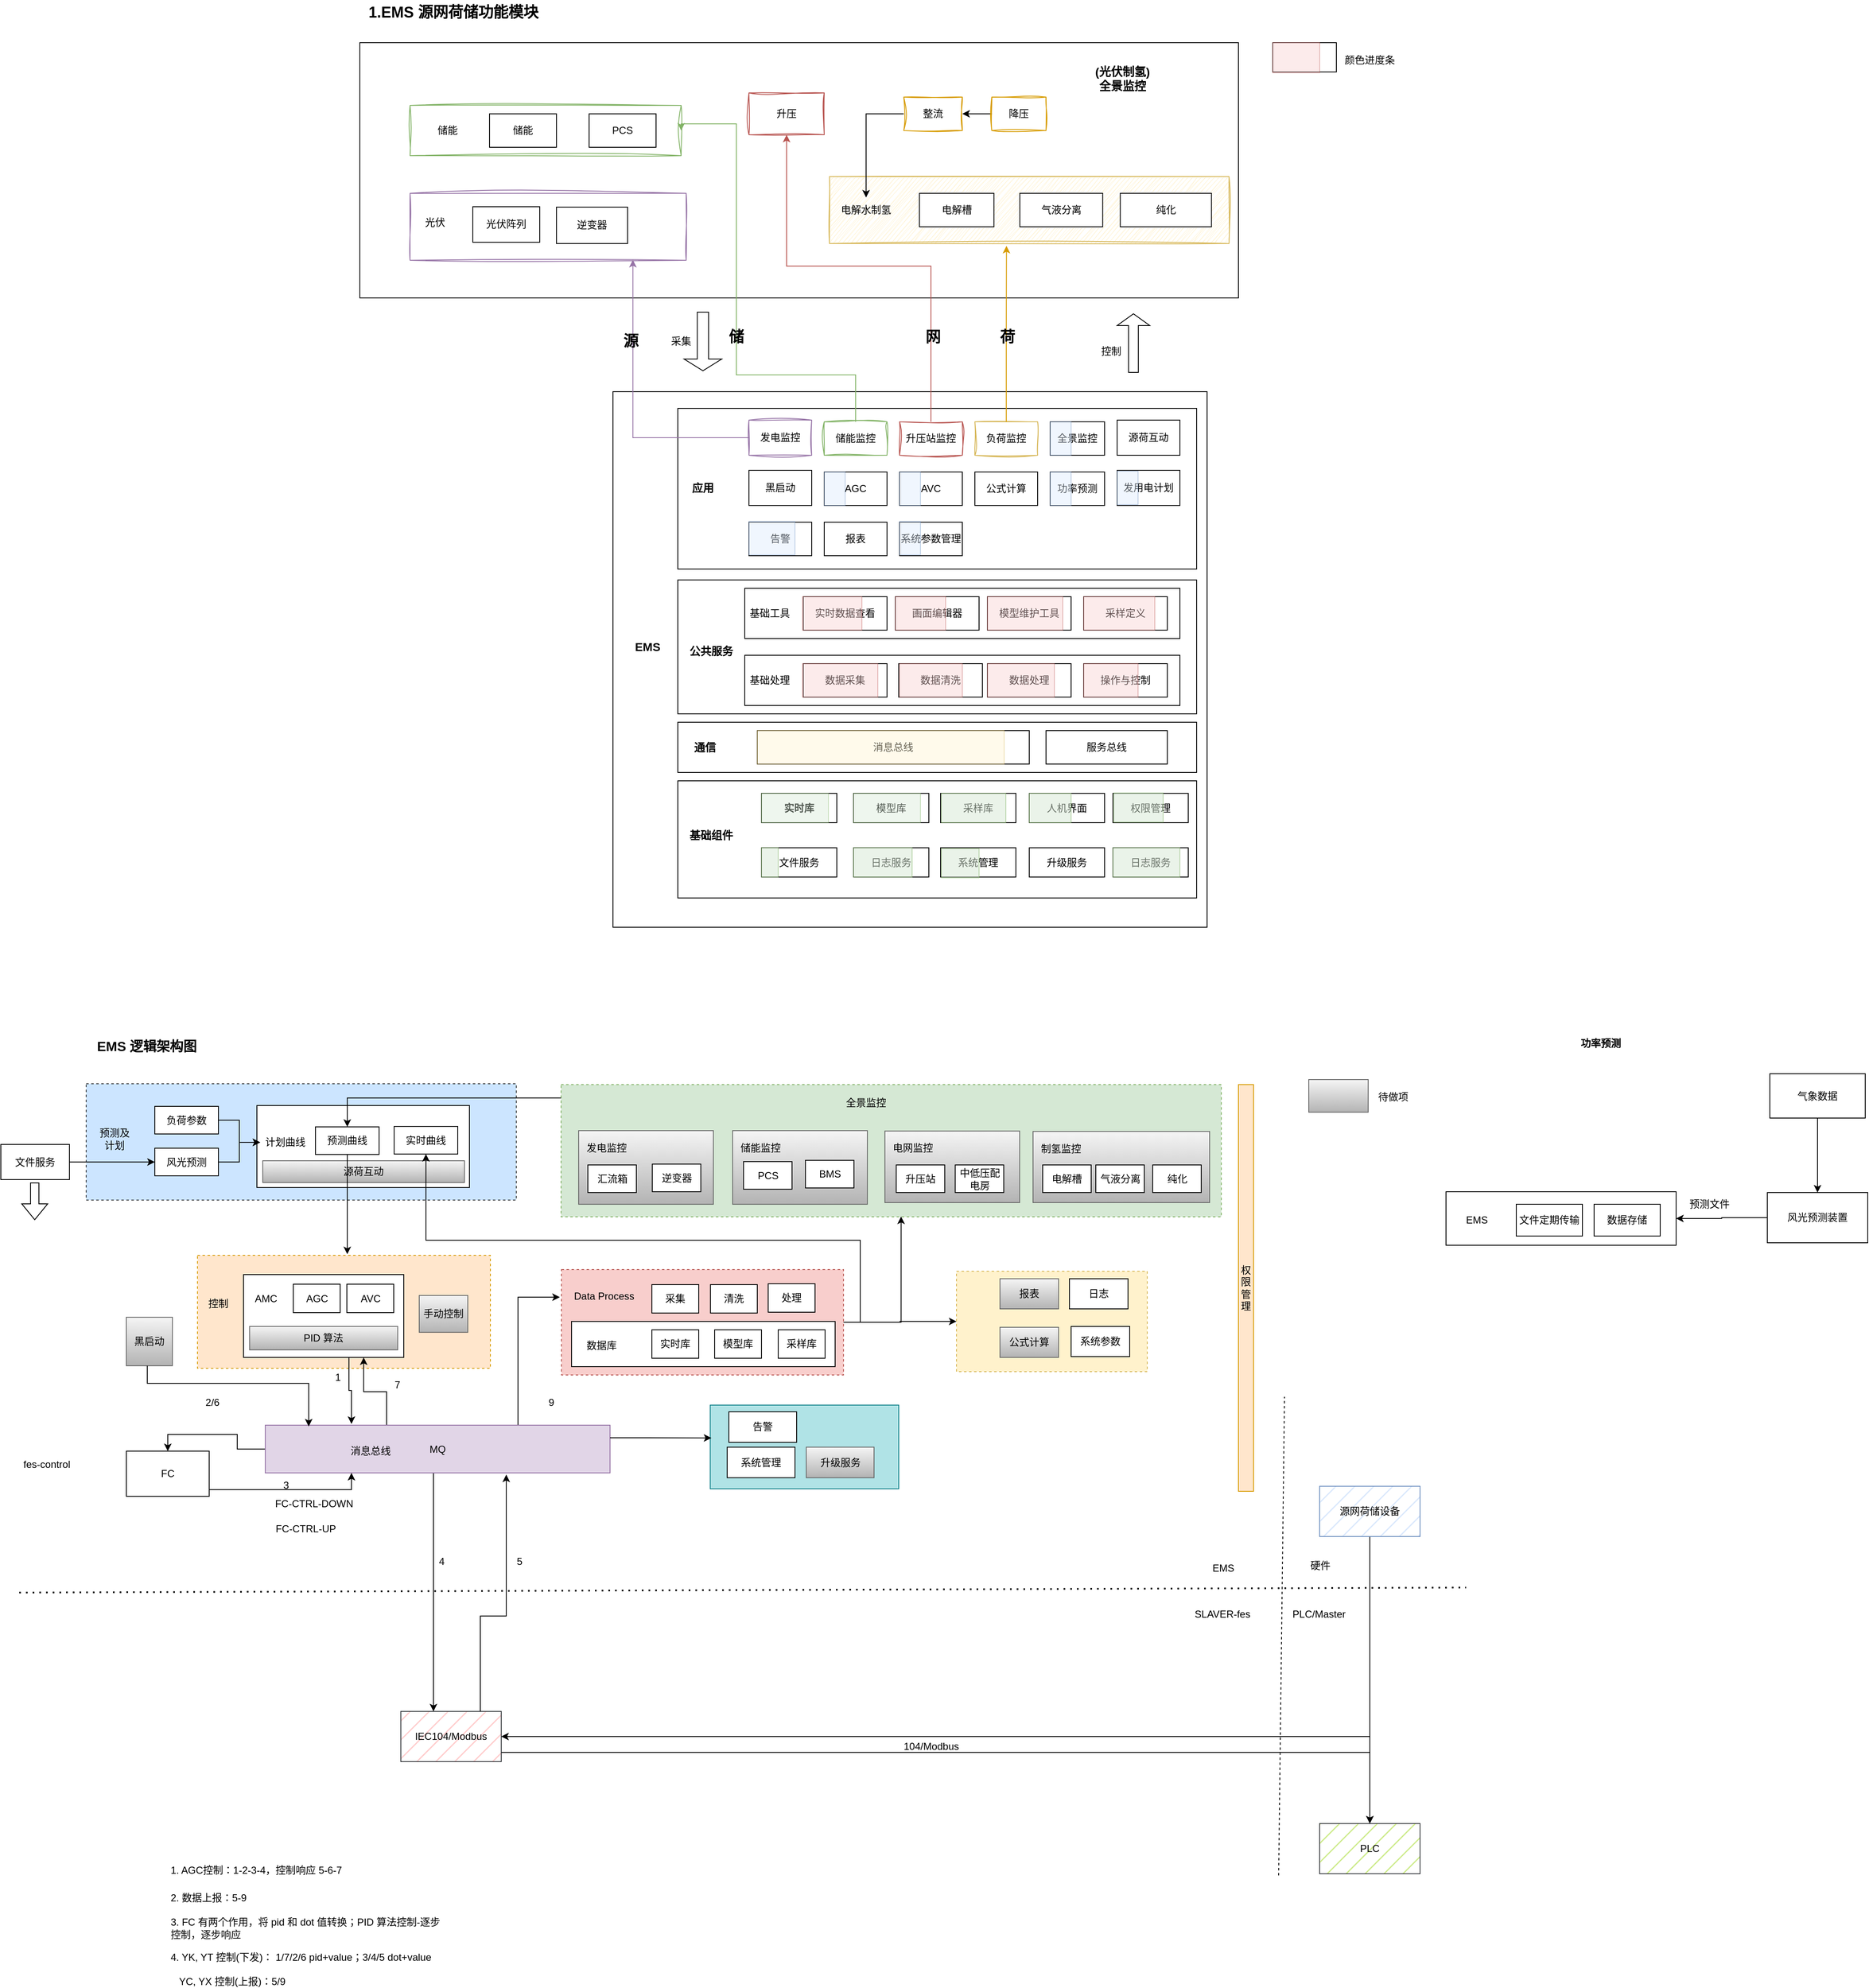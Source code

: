 <mxfile version="24.5.5" type="github">
  <diagram name="第 1 页" id="smMwHirfsZ6QMiGASpG9">
    <mxGraphModel dx="2831" dy="1716" grid="0" gridSize="10" guides="1" tooltips="1" connect="1" arrows="1" fold="1" page="0" pageScale="1" pageWidth="827" pageHeight="1169" math="0" shadow="0">
      <root>
        <mxCell id="0" />
        <mxCell id="1" parent="0" />
        <mxCell id="14JraEPWUSEua7F9-H_o-66" value="" style="rounded=0;whiteSpace=wrap;html=1;dashed=1;fillColor=#d5e8d4;strokeColor=#82b366;" vertex="1" parent="1">
          <mxGeometry x="340.5" y="1268" width="789" height="158" as="geometry" />
        </mxCell>
        <mxCell id="14JraEPWUSEua7F9-H_o-28" value="" style="rounded=0;whiteSpace=wrap;html=1;dashed=1;fillColor=#ffe6cc;strokeColor=#d79b00;" vertex="1" parent="1">
          <mxGeometry x="-94" y="1472" width="350" height="135" as="geometry" />
        </mxCell>
        <mxCell id="14JraEPWUSEua7F9-H_o-19" value="" style="rounded=0;whiteSpace=wrap;html=1;dashed=1;fillColor=#cce5ff;strokeColor=#36393d;fillStyle=solid;" vertex="1" parent="1">
          <mxGeometry x="-227" y="1267" width="514" height="139" as="geometry" />
        </mxCell>
        <mxCell id="14JraEPWUSEua7F9-H_o-15" value="" style="rounded=0;whiteSpace=wrap;html=1;" vertex="1" parent="1">
          <mxGeometry x="-23" y="1293" width="254" height="98" as="geometry" />
        </mxCell>
        <mxCell id="XLei9tXY5pJdT6jj4i4X-126" value="" style="rounded=0;whiteSpace=wrap;html=1;" parent="1" vertex="1">
          <mxGeometry x="100" y="23" width="1050" height="305" as="geometry" />
        </mxCell>
        <mxCell id="XLei9tXY5pJdT6jj4i4X-117" value="" style="rounded=0;whiteSpace=wrap;html=1;" parent="1" vertex="1">
          <mxGeometry x="402.5" y="440" width="710" height="640" as="geometry" />
        </mxCell>
        <mxCell id="XLei9tXY5pJdT6jj4i4X-113" value="" style="rounded=0;whiteSpace=wrap;html=1;fillColor=none;strokeColor=#9673a6;sketch=1;curveFitting=1;jiggle=2;" parent="1" vertex="1">
          <mxGeometry x="160" y="203" width="330" height="80" as="geometry" />
        </mxCell>
        <mxCell id="XLei9tXY5pJdT6jj4i4X-2" value="" style="rounded=0;whiteSpace=wrap;html=1;" parent="1" vertex="1">
          <mxGeometry x="480" y="905" width="620" height="140" as="geometry" />
        </mxCell>
        <mxCell id="XLei9tXY5pJdT6jj4i4X-3" value="文件服务" style="rounded=0;whiteSpace=wrap;html=1;" parent="1" vertex="1">
          <mxGeometry x="580" y="985" width="90" height="35" as="geometry" />
        </mxCell>
        <mxCell id="XLei9tXY5pJdT6jj4i4X-4" value="&lt;b&gt;实时库&lt;/b&gt;" style="rounded=0;whiteSpace=wrap;html=1;" parent="1" vertex="1">
          <mxGeometry x="580" y="920" width="90" height="35" as="geometry" />
        </mxCell>
        <mxCell id="XLei9tXY5pJdT6jj4i4X-5" value="日志服务" style="rounded=0;whiteSpace=wrap;html=1;" parent="1" vertex="1">
          <mxGeometry x="690" y="985" width="90" height="35" as="geometry" />
        </mxCell>
        <mxCell id="XLei9tXY5pJdT6jj4i4X-6" value="模型库" style="rounded=0;whiteSpace=wrap;html=1;" parent="1" vertex="1">
          <mxGeometry x="690" y="920" width="90" height="35" as="geometry" />
        </mxCell>
        <mxCell id="XLei9tXY5pJdT6jj4i4X-7" value="采样库" style="rounded=0;whiteSpace=wrap;html=1;" parent="1" vertex="1">
          <mxGeometry x="794" y="920" width="90" height="35" as="geometry" />
        </mxCell>
        <mxCell id="XLei9tXY5pJdT6jj4i4X-8" value="人机界面" style="rounded=0;whiteSpace=wrap;html=1;" parent="1" vertex="1">
          <mxGeometry x="900" y="920" width="90" height="35" as="geometry" />
        </mxCell>
        <mxCell id="XLei9tXY5pJdT6jj4i4X-9" value="权限管理" style="rounded=0;whiteSpace=wrap;html=1;" parent="1" vertex="1">
          <mxGeometry x="1000" y="920" width="90" height="35" as="geometry" />
        </mxCell>
        <mxCell id="XLei9tXY5pJdT6jj4i4X-10" value="系统管理" style="rounded=0;whiteSpace=wrap;html=1;" parent="1" vertex="1">
          <mxGeometry x="794" y="985" width="90" height="35" as="geometry" />
        </mxCell>
        <mxCell id="XLei9tXY5pJdT6jj4i4X-11" value="升级服务" style="rounded=0;whiteSpace=wrap;html=1;" parent="1" vertex="1">
          <mxGeometry x="900" y="985" width="90" height="35" as="geometry" />
        </mxCell>
        <mxCell id="XLei9tXY5pJdT6jj4i4X-12" value="日志服务" style="rounded=0;whiteSpace=wrap;html=1;" parent="1" vertex="1">
          <mxGeometry x="1000" y="985" width="90" height="35" as="geometry" />
        </mxCell>
        <mxCell id="XLei9tXY5pJdT6jj4i4X-13" value="&lt;b style=&quot;font-size: 13px;&quot;&gt;基础组件&lt;/b&gt;" style="text;html=1;align=center;verticalAlign=middle;whiteSpace=wrap;rounded=0;fontSize=13;" parent="1" vertex="1">
          <mxGeometry x="490" y="955" width="60" height="30" as="geometry" />
        </mxCell>
        <mxCell id="XLei9tXY5pJdT6jj4i4X-14" value="" style="rounded=0;whiteSpace=wrap;html=1;opacity=50;fillColor=#d5e8d4;strokeColor=#82b366;" parent="1" vertex="1">
          <mxGeometry x="1001" y="919.5" width="59" height="35" as="geometry" />
        </mxCell>
        <mxCell id="XLei9tXY5pJdT6jj4i4X-16" value="" style="rounded=0;whiteSpace=wrap;html=1;fillColor=#d5e8d4;strokeColor=#82b366;opacity=50;" parent="1" vertex="1">
          <mxGeometry x="900" y="920" width="50" height="35" as="geometry" />
        </mxCell>
        <mxCell id="XLei9tXY5pJdT6jj4i4X-17" value="" style="rounded=0;whiteSpace=wrap;html=1;fillColor=#d5e8d4;strokeColor=#82b366;opacity=50;" parent="1" vertex="1">
          <mxGeometry x="580" y="985" width="20" height="35" as="geometry" />
        </mxCell>
        <mxCell id="XLei9tXY5pJdT6jj4i4X-18" value="" style="rounded=0;whiteSpace=wrap;html=1;fillColor=#d5e8d4;strokeColor=#82b366;opacity=50;" parent="1" vertex="1">
          <mxGeometry x="690" y="985" width="70" height="35" as="geometry" />
        </mxCell>
        <mxCell id="XLei9tXY5pJdT6jj4i4X-19" value="" style="rounded=0;whiteSpace=wrap;html=1;fillColor=#d5e8d4;strokeColor=#82b366;opacity=50;" parent="1" vertex="1">
          <mxGeometry x="795" y="986" width="45" height="35" as="geometry" />
        </mxCell>
        <mxCell id="XLei9tXY5pJdT6jj4i4X-20" value="" style="rounded=0;whiteSpace=wrap;html=1;fillColor=#d5e8d4;strokeColor=#82b366;opacity=50;" parent="1" vertex="1">
          <mxGeometry x="1000" y="985" width="80" height="35" as="geometry" />
        </mxCell>
        <mxCell id="XLei9tXY5pJdT6jj4i4X-22" value="" style="rounded=0;whiteSpace=wrap;html=1;opacity=40;fillColor=#d5e8d4;strokeColor=#82b366;" parent="1" vertex="1">
          <mxGeometry x="580" y="920" width="80" height="35" as="geometry" />
        </mxCell>
        <mxCell id="XLei9tXY5pJdT6jj4i4X-23" value="" style="rounded=0;whiteSpace=wrap;html=1;opacity=40;fillColor=#d5e8d4;strokeColor=#82b366;" parent="1" vertex="1">
          <mxGeometry x="690" y="920" width="80" height="35" as="geometry" />
        </mxCell>
        <mxCell id="XLei9tXY5pJdT6jj4i4X-24" value="" style="rounded=0;whiteSpace=wrap;html=1;opacity=50;fillColor=#d5e8d4;strokeColor=#82b366;" parent="1" vertex="1">
          <mxGeometry x="795" y="920" width="77" height="35" as="geometry" />
        </mxCell>
        <mxCell id="XLei9tXY5pJdT6jj4i4X-25" value="" style="rounded=0;whiteSpace=wrap;html=1;" parent="1" vertex="1">
          <mxGeometry x="480" y="835" width="620" height="60" as="geometry" />
        </mxCell>
        <mxCell id="XLei9tXY5pJdT6jj4i4X-26" value="消息总线" style="rounded=0;whiteSpace=wrap;html=1;" parent="1" vertex="1">
          <mxGeometry x="575" y="845" width="325" height="40" as="geometry" />
        </mxCell>
        <mxCell id="XLei9tXY5pJdT6jj4i4X-27" value="服务总线" style="rounded=0;whiteSpace=wrap;html=1;" parent="1" vertex="1">
          <mxGeometry x="920" y="845" width="145" height="40" as="geometry" />
        </mxCell>
        <mxCell id="XLei9tXY5pJdT6jj4i4X-28" value="" style="rounded=0;whiteSpace=wrap;html=1;fillColor=#fff2cc;strokeColor=#d6b656;opacity=40;" parent="1" vertex="1">
          <mxGeometry x="575" y="845" width="295" height="40" as="geometry" />
        </mxCell>
        <mxCell id="XLei9tXY5pJdT6jj4i4X-29" value="&lt;b style=&quot;font-size: 13px;&quot;&gt;通信&lt;/b&gt;" style="text;html=1;align=center;verticalAlign=middle;whiteSpace=wrap;rounded=0;fontSize=13;" parent="1" vertex="1">
          <mxGeometry x="484" y="850" width="57" height="30" as="geometry" />
        </mxCell>
        <mxCell id="XLei9tXY5pJdT6jj4i4X-30" value="" style="rounded=0;whiteSpace=wrap;html=1;" parent="1" vertex="1">
          <mxGeometry x="480" y="665" width="620" height="160" as="geometry" />
        </mxCell>
        <mxCell id="XLei9tXY5pJdT6jj4i4X-31" value="" style="rounded=0;whiteSpace=wrap;html=1;" parent="1" vertex="1">
          <mxGeometry x="560" y="675" width="520" height="60" as="geometry" />
        </mxCell>
        <mxCell id="XLei9tXY5pJdT6jj4i4X-34" value="实时数据查看" style="rounded=0;whiteSpace=wrap;html=1;" parent="1" vertex="1">
          <mxGeometry x="630" y="685" width="100" height="40" as="geometry" />
        </mxCell>
        <mxCell id="XLei9tXY5pJdT6jj4i4X-35" value="画面编辑器" style="rounded=0;whiteSpace=wrap;html=1;" parent="1" vertex="1">
          <mxGeometry x="740" y="685" width="100" height="40" as="geometry" />
        </mxCell>
        <mxCell id="XLei9tXY5pJdT6jj4i4X-36" value="模型维护工具" style="rounded=0;whiteSpace=wrap;html=1;" parent="1" vertex="1">
          <mxGeometry x="850" y="685" width="100" height="40" as="geometry" />
        </mxCell>
        <mxCell id="XLei9tXY5pJdT6jj4i4X-37" value="采样定义" style="rounded=0;whiteSpace=wrap;html=1;" parent="1" vertex="1">
          <mxGeometry x="965" y="685" width="100" height="40" as="geometry" />
        </mxCell>
        <mxCell id="XLei9tXY5pJdT6jj4i4X-38" value="基础工具" style="text;html=1;align=center;verticalAlign=middle;whiteSpace=wrap;rounded=0;" parent="1" vertex="1">
          <mxGeometry x="560" y="690" width="60" height="30" as="geometry" />
        </mxCell>
        <mxCell id="XLei9tXY5pJdT6jj4i4X-39" value="" style="rounded=0;whiteSpace=wrap;html=1;" parent="1" vertex="1">
          <mxGeometry x="560" y="755" width="520" height="60" as="geometry" />
        </mxCell>
        <mxCell id="XLei9tXY5pJdT6jj4i4X-40" value="基础处理" style="text;html=1;align=center;verticalAlign=middle;whiteSpace=wrap;rounded=0;" parent="1" vertex="1">
          <mxGeometry x="560" y="770" width="60" height="30" as="geometry" />
        </mxCell>
        <mxCell id="XLei9tXY5pJdT6jj4i4X-41" value="数据采集" style="rounded=0;whiteSpace=wrap;html=1;" parent="1" vertex="1">
          <mxGeometry x="630" y="765" width="100" height="40" as="geometry" />
        </mxCell>
        <mxCell id="XLei9tXY5pJdT6jj4i4X-42" value="数据清洗" style="rounded=0;whiteSpace=wrap;html=1;" parent="1" vertex="1">
          <mxGeometry x="744" y="765" width="100" height="40" as="geometry" />
        </mxCell>
        <mxCell id="XLei9tXY5pJdT6jj4i4X-43" value="数据处理" style="rounded=0;whiteSpace=wrap;html=1;" parent="1" vertex="1">
          <mxGeometry x="850" y="765" width="100" height="40" as="geometry" />
        </mxCell>
        <mxCell id="XLei9tXY5pJdT6jj4i4X-44" value="操作与控制" style="rounded=0;whiteSpace=wrap;html=1;" parent="1" vertex="1">
          <mxGeometry x="965" y="765" width="100" height="40" as="geometry" />
        </mxCell>
        <mxCell id="XLei9tXY5pJdT6jj4i4X-45" value="&lt;b style=&quot;font-size: 13px;&quot;&gt;公共服务&lt;/b&gt;" style="text;html=1;align=center;verticalAlign=middle;whiteSpace=wrap;rounded=0;fontSize=13;" parent="1" vertex="1">
          <mxGeometry x="490" y="735" width="60" height="30" as="geometry" />
        </mxCell>
        <mxCell id="XLei9tXY5pJdT6jj4i4X-46" value="" style="rounded=0;whiteSpace=wrap;html=1;fillColor=#f8cecc;strokeColor=#b85450;opacity=40;" parent="1" vertex="1">
          <mxGeometry x="629" y="765" width="90" height="40" as="geometry" />
        </mxCell>
        <mxCell id="XLei9tXY5pJdT6jj4i4X-49" value="" style="rounded=0;whiteSpace=wrap;html=1;fillColor=#f8cecc;strokeColor=#b85450;opacity=40;" parent="1" vertex="1">
          <mxGeometry x="745" y="765" width="75" height="40" as="geometry" />
        </mxCell>
        <mxCell id="XLei9tXY5pJdT6jj4i4X-50" value="" style="rounded=0;whiteSpace=wrap;html=1;fillColor=#f8cecc;strokeColor=#b85450;opacity=40;" parent="1" vertex="1">
          <mxGeometry x="850" y="765" width="80" height="40" as="geometry" />
        </mxCell>
        <mxCell id="XLei9tXY5pJdT6jj4i4X-51" value="" style="rounded=0;whiteSpace=wrap;html=1;fillColor=#f8cecc;strokeColor=#b85450;opacity=40;" parent="1" vertex="1">
          <mxGeometry x="965" y="765" width="65" height="40" as="geometry" />
        </mxCell>
        <mxCell id="XLei9tXY5pJdT6jj4i4X-52" value="" style="rounded=0;whiteSpace=wrap;html=1;fillColor=#f8cecc;strokeColor=#b85450;opacity=40;" parent="1" vertex="1">
          <mxGeometry x="850" y="685" width="90" height="40" as="geometry" />
        </mxCell>
        <mxCell id="XLei9tXY5pJdT6jj4i4X-53" value="" style="rounded=0;whiteSpace=wrap;html=1;fillColor=#f8cecc;strokeColor=#b85450;opacity=40;" parent="1" vertex="1">
          <mxGeometry x="740" y="685" width="60" height="40" as="geometry" />
        </mxCell>
        <mxCell id="XLei9tXY5pJdT6jj4i4X-54" value="" style="rounded=0;whiteSpace=wrap;html=1;fillColor=#f8cecc;strokeColor=#b85450;opacity=40;" parent="1" vertex="1">
          <mxGeometry x="629" y="685" width="71" height="40" as="geometry" />
        </mxCell>
        <mxCell id="XLei9tXY5pJdT6jj4i4X-55" value="" style="rounded=0;whiteSpace=wrap;html=1;fillColor=#f8cecc;strokeColor=#b85450;opacity=40;" parent="1" vertex="1">
          <mxGeometry x="965" y="685" width="85" height="40" as="geometry" />
        </mxCell>
        <mxCell id="XLei9tXY5pJdT6jj4i4X-56" value="" style="rounded=0;whiteSpace=wrap;html=1;" parent="1" vertex="1">
          <mxGeometry x="480" y="460" width="620" height="192" as="geometry" />
        </mxCell>
        <mxCell id="XLei9tXY5pJdT6jj4i4X-57" value="发电监控" style="rounded=0;whiteSpace=wrap;html=1;fillColor=none;strokeColor=#9673a6;sketch=1;curveFitting=1;jiggle=2;" parent="1" vertex="1">
          <mxGeometry x="565" y="474" width="75" height="42" as="geometry" />
        </mxCell>
        <mxCell id="q_sPKe8q3S3xJa5Jk6cZ-3" style="edgeStyle=orthogonalEdgeStyle;rounded=0;orthogonalLoop=1;jettySize=auto;html=1;entryX=1;entryY=0.5;entryDx=0;entryDy=0;fillColor=#d5e8d4;strokeColor=#82b366;" parent="1" source="XLei9tXY5pJdT6jj4i4X-61" target="XLei9tXY5pJdT6jj4i4X-111" edge="1">
          <mxGeometry relative="1" as="geometry">
            <Array as="points">
              <mxPoint x="693" y="420" />
              <mxPoint x="550" y="420" />
              <mxPoint x="550" y="120" />
            </Array>
          </mxGeometry>
        </mxCell>
        <mxCell id="XLei9tXY5pJdT6jj4i4X-61" value="储能监控" style="rounded=0;whiteSpace=wrap;html=1;fillColor=none;strokeColor=#82b366;sketch=1;curveFitting=1;jiggle=2;" parent="1" vertex="1">
          <mxGeometry x="655" y="476" width="75" height="40" as="geometry" />
        </mxCell>
        <mxCell id="XLei9tXY5pJdT6jj4i4X-124" style="edgeStyle=orthogonalEdgeStyle;rounded=0;orthogonalLoop=1;jettySize=auto;html=1;entryX=0.5;entryY=1;entryDx=0;entryDy=0;fillColor=#f8cecc;strokeColor=#b85450;" parent="1" source="XLei9tXY5pJdT6jj4i4X-62" target="XLei9tXY5pJdT6jj4i4X-110" edge="1">
          <mxGeometry relative="1" as="geometry">
            <Array as="points">
              <mxPoint x="783" y="290" />
              <mxPoint x="610" y="290" />
            </Array>
          </mxGeometry>
        </mxCell>
        <mxCell id="XLei9tXY5pJdT6jj4i4X-62" value="升压站监控" style="rounded=0;whiteSpace=wrap;html=1;fillColor=none;strokeColor=#b85450;sketch=1;curveFitting=1;jiggle=2;" parent="1" vertex="1">
          <mxGeometry x="745" y="476" width="75" height="40" as="geometry" />
        </mxCell>
        <mxCell id="XLei9tXY5pJdT6jj4i4X-63" value="全景监控" style="rounded=0;whiteSpace=wrap;html=1;" parent="1" vertex="1">
          <mxGeometry x="925" y="476" width="65" height="40" as="geometry" />
        </mxCell>
        <mxCell id="XLei9tXY5pJdT6jj4i4X-64" value="源荷互动" style="rounded=0;whiteSpace=wrap;html=1;" parent="1" vertex="1">
          <mxGeometry x="1005" y="474" width="75" height="42" as="geometry" />
        </mxCell>
        <mxCell id="XLei9tXY5pJdT6jj4i4X-76" value="负荷监控" style="rounded=0;whiteSpace=wrap;html=1;fillColor=none;strokeColor=#d6b656;shadow=0;glass=0;sketch=1;curveFitting=1;jiggle=2;" parent="1" vertex="1">
          <mxGeometry x="835" y="476" width="75" height="40" as="geometry" />
        </mxCell>
        <mxCell id="XLei9tXY5pJdT6jj4i4X-77" value="黑启动" style="rounded=0;whiteSpace=wrap;html=1;" parent="1" vertex="1">
          <mxGeometry x="565" y="534" width="75" height="42" as="geometry" />
        </mxCell>
        <mxCell id="XLei9tXY5pJdT6jj4i4X-78" value="AGC" style="rounded=0;whiteSpace=wrap;html=1;" parent="1" vertex="1">
          <mxGeometry x="655" y="536" width="75" height="40" as="geometry" />
        </mxCell>
        <mxCell id="XLei9tXY5pJdT6jj4i4X-79" value="AVC" style="rounded=0;whiteSpace=wrap;html=1;" parent="1" vertex="1">
          <mxGeometry x="745" y="536" width="75" height="40" as="geometry" />
        </mxCell>
        <mxCell id="XLei9tXY5pJdT6jj4i4X-80" value="功率预测" style="rounded=0;whiteSpace=wrap;html=1;" parent="1" vertex="1">
          <mxGeometry x="925" y="536" width="65" height="40" as="geometry" />
        </mxCell>
        <mxCell id="XLei9tXY5pJdT6jj4i4X-81" value="发用电计划" style="rounded=0;whiteSpace=wrap;html=1;" parent="1" vertex="1">
          <mxGeometry x="1005" y="534" width="75" height="42" as="geometry" />
        </mxCell>
        <mxCell id="XLei9tXY5pJdT6jj4i4X-82" value="公式计算" style="rounded=0;whiteSpace=wrap;html=1;" parent="1" vertex="1">
          <mxGeometry x="835" y="536" width="75" height="40" as="geometry" />
        </mxCell>
        <mxCell id="XLei9tXY5pJdT6jj4i4X-84" value="告警" style="rounded=0;whiteSpace=wrap;html=1;" parent="1" vertex="1">
          <mxGeometry x="565" y="596" width="75" height="40" as="geometry" />
        </mxCell>
        <mxCell id="XLei9tXY5pJdT6jj4i4X-85" value="报表" style="rounded=0;whiteSpace=wrap;html=1;" parent="1" vertex="1">
          <mxGeometry x="655" y="596" width="75" height="40" as="geometry" />
        </mxCell>
        <mxCell id="XLei9tXY5pJdT6jj4i4X-88" value="系统参数管理" style="rounded=0;whiteSpace=wrap;html=1;" parent="1" vertex="1">
          <mxGeometry x="745" y="596" width="75" height="40" as="geometry" />
        </mxCell>
        <mxCell id="XLei9tXY5pJdT6jj4i4X-89" value="" style="rounded=0;whiteSpace=wrap;html=1;fillColor=#dae8fc;strokeColor=#6c8ebf;opacity=40;" parent="1" vertex="1">
          <mxGeometry x="655" y="536" width="25" height="40" as="geometry" />
        </mxCell>
        <mxCell id="XLei9tXY5pJdT6jj4i4X-90" value="" style="rounded=0;whiteSpace=wrap;html=1;fillColor=#dae8fc;strokeColor=#6c8ebf;opacity=40;" parent="1" vertex="1">
          <mxGeometry x="745" y="536" width="25" height="40" as="geometry" />
        </mxCell>
        <mxCell id="XLei9tXY5pJdT6jj4i4X-91" value="" style="rounded=0;whiteSpace=wrap;html=1;fillColor=#dae8fc;strokeColor=#6c8ebf;opacity=40;" parent="1" vertex="1">
          <mxGeometry x="925" y="536" width="25" height="40" as="geometry" />
        </mxCell>
        <mxCell id="XLei9tXY5pJdT6jj4i4X-92" value="" style="rounded=0;whiteSpace=wrap;html=1;fillColor=#dae8fc;strokeColor=#6c8ebf;opacity=40;" parent="1" vertex="1">
          <mxGeometry x="1005" y="535" width="25" height="40" as="geometry" />
        </mxCell>
        <mxCell id="XLei9tXY5pJdT6jj4i4X-93" value="" style="rounded=0;whiteSpace=wrap;html=1;fillColor=#dae8fc;strokeColor=#6c8ebf;opacity=40;" parent="1" vertex="1">
          <mxGeometry x="565" y="595" width="55" height="40" as="geometry" />
        </mxCell>
        <mxCell id="XLei9tXY5pJdT6jj4i4X-94" value="&lt;b style=&quot;font-size: 13px;&quot;&gt;应用&lt;/b&gt;" style="text;html=1;align=center;verticalAlign=middle;whiteSpace=wrap;rounded=0;fontSize=13;" parent="1" vertex="1">
          <mxGeometry x="480" y="540" width="60" height="30" as="geometry" />
        </mxCell>
        <mxCell id="XLei9tXY5pJdT6jj4i4X-95" value="" style="rounded=0;whiteSpace=wrap;html=1;fillColor=#dae8fc;strokeColor=#6c8ebf;opacity=40;" parent="1" vertex="1">
          <mxGeometry x="925" y="476" width="25" height="40" as="geometry" />
        </mxCell>
        <mxCell id="XLei9tXY5pJdT6jj4i4X-96" value="" style="rounded=0;whiteSpace=wrap;html=1;fillColor=#dae8fc;strokeColor=#6c8ebf;opacity=40;" parent="1" vertex="1">
          <mxGeometry x="745" y="595" width="25" height="40" as="geometry" />
        </mxCell>
        <mxCell id="XLei9tXY5pJdT6jj4i4X-97" value="" style="rounded=0;whiteSpace=wrap;html=1;fillColor=#fff2cc;strokeColor=#d6b656;sketch=1;curveFitting=1;jiggle=2;" parent="1" vertex="1">
          <mxGeometry x="661.25" y="183" width="477.5" height="80" as="geometry" />
        </mxCell>
        <mxCell id="XLei9tXY5pJdT6jj4i4X-98" value="电解槽" style="rounded=0;whiteSpace=wrap;html=1;" parent="1" vertex="1">
          <mxGeometry x="768.75" y="203" width="89" height="40" as="geometry" />
        </mxCell>
        <mxCell id="XLei9tXY5pJdT6jj4i4X-99" value="气液分离" style="rounded=0;whiteSpace=wrap;html=1;" parent="1" vertex="1">
          <mxGeometry x="888.75" y="203" width="99" height="40" as="geometry" />
        </mxCell>
        <mxCell id="XLei9tXY5pJdT6jj4i4X-100" value="纯化" style="rounded=0;whiteSpace=wrap;html=1;" parent="1" vertex="1">
          <mxGeometry x="1008.75" y="203" width="109" height="40" as="geometry" />
        </mxCell>
        <mxCell id="XLei9tXY5pJdT6jj4i4X-104" value="电解水制氢" style="text;html=1;align=center;verticalAlign=middle;whiteSpace=wrap;rounded=0;" parent="1" vertex="1">
          <mxGeometry x="670" y="208" width="70" height="30" as="geometry" />
        </mxCell>
        <mxCell id="XLei9tXY5pJdT6jj4i4X-107" value="光伏阵列" style="rounded=0;whiteSpace=wrap;html=1;" parent="1" vertex="1">
          <mxGeometry x="235" y="219" width="80" height="42.5" as="geometry" />
        </mxCell>
        <mxCell id="XLei9tXY5pJdT6jj4i4X-108" value="逆变器" style="rounded=0;whiteSpace=wrap;html=1;" parent="1" vertex="1">
          <mxGeometry x="335" y="219.5" width="85" height="43.5" as="geometry" />
        </mxCell>
        <mxCell id="XLei9tXY5pJdT6jj4i4X-110" value="升压" style="rounded=0;whiteSpace=wrap;html=1;fillColor=none;strokeColor=#b85450;sketch=1;curveFitting=1;jiggle=2;" parent="1" vertex="1">
          <mxGeometry x="565" y="83" width="90" height="50" as="geometry" />
        </mxCell>
        <mxCell id="XLei9tXY5pJdT6jj4i4X-111" value="" style="rounded=0;whiteSpace=wrap;html=1;fillColor=none;strokeColor=#82b366;sketch=1;curveFitting=1;jiggle=2;" parent="1" vertex="1">
          <mxGeometry x="160" y="98" width="324" height="60" as="geometry" />
        </mxCell>
        <mxCell id="XLei9tXY5pJdT6jj4i4X-112" value="光伏" style="text;html=1;align=center;verticalAlign=middle;whiteSpace=wrap;rounded=0;" parent="1" vertex="1">
          <mxGeometry x="160" y="223" width="60" height="30" as="geometry" />
        </mxCell>
        <mxCell id="XLei9tXY5pJdT6jj4i4X-114" value="储能" style="rounded=0;whiteSpace=wrap;html=1;" parent="1" vertex="1">
          <mxGeometry x="255" y="108" width="80" height="40" as="geometry" />
        </mxCell>
        <mxCell id="XLei9tXY5pJdT6jj4i4X-115" value="PCS" style="rounded=0;whiteSpace=wrap;html=1;" parent="1" vertex="1">
          <mxGeometry x="374" y="108" width="80" height="40" as="geometry" />
        </mxCell>
        <mxCell id="XLei9tXY5pJdT6jj4i4X-130" value="" style="edgeStyle=orthogonalEdgeStyle;rounded=0;orthogonalLoop=1;jettySize=auto;html=1;" parent="1" source="XLei9tXY5pJdT6jj4i4X-116" target="XLei9tXY5pJdT6jj4i4X-104" edge="1">
          <mxGeometry relative="1" as="geometry" />
        </mxCell>
        <mxCell id="XLei9tXY5pJdT6jj4i4X-116" value="整流" style="rounded=0;whiteSpace=wrap;html=1;fillColor=none;strokeColor=#d79b00;sketch=1;curveFitting=1;jiggle=2;" parent="1" vertex="1">
          <mxGeometry x="750" y="88" width="70" height="40" as="geometry" />
        </mxCell>
        <mxCell id="XLei9tXY5pJdT6jj4i4X-119" value="&lt;b style=&quot;font-size: 14px;&quot;&gt;&lt;font style=&quot;font-size: 14px;&quot;&gt;EMS&lt;/font&gt;&lt;/b&gt;" style="text;html=1;align=center;verticalAlign=middle;whiteSpace=wrap;rounded=0;fontSize=14;" parent="1" vertex="1">
          <mxGeometry x="414" y="730" width="60" height="30" as="geometry" />
        </mxCell>
        <mxCell id="XLei9tXY5pJdT6jj4i4X-121" style="edgeStyle=orthogonalEdgeStyle;rounded=0;orthogonalLoop=1;jettySize=auto;html=1;entryX=0.807;entryY=0.994;entryDx=0;entryDy=0;entryPerimeter=0;fillColor=#e1d5e7;strokeColor=#9673a6;" parent="1" source="XLei9tXY5pJdT6jj4i4X-57" target="XLei9tXY5pJdT6jj4i4X-113" edge="1">
          <mxGeometry relative="1" as="geometry" />
        </mxCell>
        <mxCell id="XLei9tXY5pJdT6jj4i4X-125" style="edgeStyle=orthogonalEdgeStyle;rounded=0;orthogonalLoop=1;jettySize=auto;html=1;entryX=0.443;entryY=1.035;entryDx=0;entryDy=0;entryPerimeter=0;fillColor=#ffe6cc;strokeColor=#d79b00;" parent="1" source="XLei9tXY5pJdT6jj4i4X-76" target="XLei9tXY5pJdT6jj4i4X-97" edge="1">
          <mxGeometry relative="1" as="geometry" />
        </mxCell>
        <mxCell id="XLei9tXY5pJdT6jj4i4X-131" value="&lt;b style=&quot;font-size: 14px;&quot;&gt;(光伏制氢)&lt;/b&gt;&lt;div&gt;&lt;b style=&quot;font-size: 14px;&quot;&gt;全景监控&lt;/b&gt;&lt;/div&gt;" style="text;html=1;align=center;verticalAlign=middle;whiteSpace=wrap;rounded=0;fontSize=14;" parent="1" vertex="1">
          <mxGeometry x="963" y="53" width="97" height="25" as="geometry" />
        </mxCell>
        <mxCell id="XLei9tXY5pJdT6jj4i4X-134" value="" style="shape=singleArrow;direction=south;whiteSpace=wrap;html=1;" parent="1" vertex="1">
          <mxGeometry x="487.5" y="345" width="45" height="70" as="geometry" />
        </mxCell>
        <mxCell id="XLei9tXY5pJdT6jj4i4X-135" value="" style="shape=singleArrow;direction=north;whiteSpace=wrap;html=1;" parent="1" vertex="1">
          <mxGeometry x="1005" y="347" width="39" height="70" as="geometry" />
        </mxCell>
        <mxCell id="XLei9tXY5pJdT6jj4i4X-136" value="采集" style="text;html=1;align=center;verticalAlign=middle;whiteSpace=wrap;rounded=0;" parent="1" vertex="1">
          <mxGeometry x="454" y="365" width="60" height="30" as="geometry" />
        </mxCell>
        <mxCell id="XLei9tXY5pJdT6jj4i4X-137" value="控制" style="text;html=1;align=center;verticalAlign=middle;whiteSpace=wrap;rounded=0;" parent="1" vertex="1">
          <mxGeometry x="967.5" y="377" width="60" height="30" as="geometry" />
        </mxCell>
        <mxCell id="q_sPKe8q3S3xJa5Jk6cZ-1" value="储能" style="text;html=1;align=center;verticalAlign=middle;whiteSpace=wrap;rounded=0;" parent="1" vertex="1">
          <mxGeometry x="175" y="113" width="60" height="30" as="geometry" />
        </mxCell>
        <mxCell id="q_sPKe8q3S3xJa5Jk6cZ-5" value="" style="edgeStyle=orthogonalEdgeStyle;rounded=0;orthogonalLoop=1;jettySize=auto;html=1;" parent="1" source="q_sPKe8q3S3xJa5Jk6cZ-4" target="XLei9tXY5pJdT6jj4i4X-116" edge="1">
          <mxGeometry relative="1" as="geometry" />
        </mxCell>
        <mxCell id="q_sPKe8q3S3xJa5Jk6cZ-4" value="降压" style="rounded=0;whiteSpace=wrap;html=1;fillColor=none;strokeColor=#d79b00;sketch=1;curveFitting=1;jiggle=2;" parent="1" vertex="1">
          <mxGeometry x="855.25" y="88" width="64.75" height="40" as="geometry" />
        </mxCell>
        <mxCell id="q_sPKe8q3S3xJa5Jk6cZ-17" value="源" style="text;html=1;align=center;verticalAlign=middle;whiteSpace=wrap;rounded=0;fontSize=18;fontStyle=1" parent="1" vertex="1">
          <mxGeometry x="394" y="365" width="60" height="30" as="geometry" />
        </mxCell>
        <mxCell id="q_sPKe8q3S3xJa5Jk6cZ-18" value="储" style="text;html=1;align=center;verticalAlign=middle;whiteSpace=wrap;rounded=0;fontSize=18;fontStyle=1" parent="1" vertex="1">
          <mxGeometry x="520" y="360" width="60" height="30" as="geometry" />
        </mxCell>
        <mxCell id="q_sPKe8q3S3xJa5Jk6cZ-19" value="网" style="text;html=1;align=center;verticalAlign=middle;whiteSpace=wrap;rounded=0;fontSize=18;fontStyle=1" parent="1" vertex="1">
          <mxGeometry x="755" y="360" width="60" height="30" as="geometry" />
        </mxCell>
        <mxCell id="q_sPKe8q3S3xJa5Jk6cZ-20" value="荷" style="text;html=1;align=center;verticalAlign=middle;whiteSpace=wrap;rounded=0;fontSize=18;fontStyle=1" parent="1" vertex="1">
          <mxGeometry x="844" y="360" width="60" height="30" as="geometry" />
        </mxCell>
        <mxCell id="cK4YAzCo4ckdNdjKXCYJ-29" style="edgeStyle=orthogonalEdgeStyle;rounded=0;orthogonalLoop=1;jettySize=auto;html=1;" parent="1" source="cK4YAzCo4ckdNdjKXCYJ-2" target="cK4YAzCo4ckdNdjKXCYJ-3" edge="1">
          <mxGeometry relative="1" as="geometry">
            <Array as="points">
              <mxPoint x="1307" y="2066" />
            </Array>
          </mxGeometry>
        </mxCell>
        <mxCell id="cK4YAzCo4ckdNdjKXCYJ-2" value="IEC104/Modbus" style="rounded=0;whiteSpace=wrap;html=1;fillColor=#ffcccc;strokeColor=#36393d;fillStyle=hatch;" parent="1" vertex="1">
          <mxGeometry x="149" y="2017" width="120" height="60" as="geometry" />
        </mxCell>
        <mxCell id="cK4YAzCo4ckdNdjKXCYJ-11" style="edgeStyle=orthogonalEdgeStyle;rounded=0;orthogonalLoop=1;jettySize=auto;html=1;entryX=1;entryY=0.5;entryDx=0;entryDy=0;" parent="1" source="cK4YAzCo4ckdNdjKXCYJ-3" target="cK4YAzCo4ckdNdjKXCYJ-2" edge="1">
          <mxGeometry relative="1" as="geometry">
            <Array as="points">
              <mxPoint x="1307" y="2047" />
            </Array>
          </mxGeometry>
        </mxCell>
        <mxCell id="cK4YAzCo4ckdNdjKXCYJ-3" value="PLC" style="rounded=0;whiteSpace=wrap;html=1;fillColor=#cdeb8b;strokeColor=#36393d;fillStyle=hatch;" parent="1" vertex="1">
          <mxGeometry x="1247" y="2151" width="120" height="60" as="geometry" />
        </mxCell>
        <mxCell id="cK4YAzCo4ckdNdjKXCYJ-7" value="" style="endArrow=none;dashed=1;html=1;dashPattern=1 3;strokeWidth=2;rounded=0;" parent="1" edge="1">
          <mxGeometry width="50" height="50" relative="1" as="geometry">
            <mxPoint x="-307" y="1875" as="sourcePoint" />
            <mxPoint x="1422" y="1869" as="targetPoint" />
          </mxGeometry>
        </mxCell>
        <mxCell id="cK4YAzCo4ckdNdjKXCYJ-8" value="" style="endArrow=none;dashed=1;html=1;rounded=0;" parent="1" edge="1">
          <mxGeometry width="50" height="50" relative="1" as="geometry">
            <mxPoint x="1198" y="2213" as="sourcePoint" />
            <mxPoint x="1205" y="1641" as="targetPoint" />
          </mxGeometry>
        </mxCell>
        <mxCell id="cK4YAzCo4ckdNdjKXCYJ-13" style="edgeStyle=orthogonalEdgeStyle;rounded=0;orthogonalLoop=1;jettySize=auto;html=1;entryX=0.5;entryY=0;entryDx=0;entryDy=0;" parent="1" source="cK4YAzCo4ckdNdjKXCYJ-10" target="cK4YAzCo4ckdNdjKXCYJ-3" edge="1">
          <mxGeometry relative="1" as="geometry" />
        </mxCell>
        <mxCell id="cK4YAzCo4ckdNdjKXCYJ-10" value="源网荷储设备" style="rounded=0;whiteSpace=wrap;html=1;fillColor=#dae8fc;strokeColor=#6c8ebf;fillStyle=hatch;" parent="1" vertex="1">
          <mxGeometry x="1247" y="1748" width="120" height="60" as="geometry" />
        </mxCell>
        <mxCell id="cK4YAzCo4ckdNdjKXCYJ-12" value="104/Modbus" style="text;html=1;align=center;verticalAlign=middle;whiteSpace=wrap;rounded=0;" parent="1" vertex="1">
          <mxGeometry x="753" y="2044" width="60" height="30" as="geometry" />
        </mxCell>
        <mxCell id="cK4YAzCo4ckdNdjKXCYJ-14" value="EMS" style="text;html=1;align=center;verticalAlign=middle;whiteSpace=wrap;rounded=0;" parent="1" vertex="1">
          <mxGeometry x="1102" y="1831" width="60" height="30" as="geometry" />
        </mxCell>
        <mxCell id="cK4YAzCo4ckdNdjKXCYJ-15" value="SLAVER-fes" style="text;html=1;align=center;verticalAlign=middle;whiteSpace=wrap;rounded=0;" parent="1" vertex="1">
          <mxGeometry x="1090" y="1886" width="82" height="30" as="geometry" />
        </mxCell>
        <mxCell id="cK4YAzCo4ckdNdjKXCYJ-23" style="edgeStyle=orthogonalEdgeStyle;rounded=0;orthogonalLoop=1;jettySize=auto;html=1;" parent="1" edge="1">
          <mxGeometry relative="1" as="geometry">
            <mxPoint x="87" y="1593" as="sourcePoint" />
            <mxPoint x="90" y="1673.5" as="targetPoint" />
            <Array as="points">
              <mxPoint x="87" y="1633.5" />
              <mxPoint x="90" y="1633.5" />
            </Array>
          </mxGeometry>
        </mxCell>
        <mxCell id="cK4YAzCo4ckdNdjKXCYJ-19" value="" style="rounded=0;whiteSpace=wrap;html=1;" parent="1" vertex="1">
          <mxGeometry x="-39" y="1495" width="191.5" height="99" as="geometry" />
        </mxCell>
        <mxCell id="cK4YAzCo4ckdNdjKXCYJ-26" style="edgeStyle=orthogonalEdgeStyle;rounded=0;orthogonalLoop=1;jettySize=auto;html=1;entryX=0.5;entryY=0;entryDx=0;entryDy=0;" parent="1" source="cK4YAzCo4ckdNdjKXCYJ-20" target="cK4YAzCo4ckdNdjKXCYJ-21" edge="1">
          <mxGeometry relative="1" as="geometry" />
        </mxCell>
        <mxCell id="cK4YAzCo4ckdNdjKXCYJ-28" style="edgeStyle=orthogonalEdgeStyle;rounded=0;orthogonalLoop=1;jettySize=auto;html=1;" parent="1" source="cK4YAzCo4ckdNdjKXCYJ-20" target="cK4YAzCo4ckdNdjKXCYJ-2" edge="1">
          <mxGeometry relative="1" as="geometry">
            <Array as="points">
              <mxPoint x="188" y="1950" />
              <mxPoint x="188" y="1950" />
            </Array>
          </mxGeometry>
        </mxCell>
        <mxCell id="cK4YAzCo4ckdNdjKXCYJ-36" style="edgeStyle=orthogonalEdgeStyle;rounded=0;orthogonalLoop=1;jettySize=auto;html=1;entryX=0.75;entryY=1;entryDx=0;entryDy=0;" parent="1" source="cK4YAzCo4ckdNdjKXCYJ-20" target="cK4YAzCo4ckdNdjKXCYJ-19" edge="1">
          <mxGeometry relative="1" as="geometry">
            <Array as="points">
              <mxPoint x="132" y="1635" />
            </Array>
          </mxGeometry>
        </mxCell>
        <mxCell id="cK4YAzCo4ckdNdjKXCYJ-41" style="edgeStyle=orthogonalEdgeStyle;rounded=0;orthogonalLoop=1;jettySize=auto;html=1;" parent="1" source="cK4YAzCo4ckdNdjKXCYJ-20" edge="1">
          <mxGeometry relative="1" as="geometry">
            <Array as="points">
              <mxPoint x="289" y="1657" />
              <mxPoint x="289" y="1657" />
            </Array>
            <mxPoint x="339" y="1522" as="targetPoint" />
          </mxGeometry>
        </mxCell>
        <mxCell id="cK4YAzCo4ckdNdjKXCYJ-20" value="MQ" style="rounded=0;whiteSpace=wrap;html=1;fillColor=#e1d5e7;strokeColor=#9673a6;" parent="1" vertex="1">
          <mxGeometry x="-13" y="1675" width="412" height="57" as="geometry" />
        </mxCell>
        <mxCell id="14JraEPWUSEua7F9-H_o-90" style="edgeStyle=orthogonalEdgeStyle;rounded=0;orthogonalLoop=1;jettySize=auto;html=1;entryX=0.25;entryY=1;entryDx=0;entryDy=0;" edge="1" parent="1" source="cK4YAzCo4ckdNdjKXCYJ-21" target="cK4YAzCo4ckdNdjKXCYJ-20">
          <mxGeometry relative="1" as="geometry">
            <Array as="points">
              <mxPoint x="90" y="1752" />
            </Array>
          </mxGeometry>
        </mxCell>
        <mxCell id="cK4YAzCo4ckdNdjKXCYJ-21" value="FC" style="rounded=0;whiteSpace=wrap;html=1;" parent="1" vertex="1">
          <mxGeometry x="-179" y="1706" width="99" height="54" as="geometry" />
        </mxCell>
        <mxCell id="14JraEPWUSEua7F9-H_o-87" style="edgeStyle=orthogonalEdgeStyle;rounded=0;orthogonalLoop=1;jettySize=auto;html=1;entryX=0;entryY=0.5;entryDx=0;entryDy=0;" edge="1" parent="1" source="cK4YAzCo4ckdNdjKXCYJ-22" target="14JraEPWUSEua7F9-H_o-76">
          <mxGeometry relative="1" as="geometry" />
        </mxCell>
        <mxCell id="cK4YAzCo4ckdNdjKXCYJ-22" value="" style="rounded=0;whiteSpace=wrap;html=1;dashed=1;fillColor=#f8cecc;strokeColor=#b85450;" parent="1" vertex="1">
          <mxGeometry x="341" y="1489" width="337" height="126" as="geometry" />
        </mxCell>
        <mxCell id="cK4YAzCo4ckdNdjKXCYJ-31" value="2/6" style="text;html=1;align=center;verticalAlign=middle;whiteSpace=wrap;rounded=0;" parent="1" vertex="1">
          <mxGeometry x="-106" y="1633" width="60" height="30" as="geometry" />
        </mxCell>
        <mxCell id="cK4YAzCo4ckdNdjKXCYJ-32" value="3" style="text;html=1;align=center;verticalAlign=middle;whiteSpace=wrap;rounded=0;" parent="1" vertex="1">
          <mxGeometry x="-18" y="1732" width="60" height="30" as="geometry" />
        </mxCell>
        <mxCell id="cK4YAzCo4ckdNdjKXCYJ-33" value="4" style="text;html=1;align=center;verticalAlign=middle;whiteSpace=wrap;rounded=0;" parent="1" vertex="1">
          <mxGeometry x="168" y="1823" width="60" height="30" as="geometry" />
        </mxCell>
        <mxCell id="cK4YAzCo4ckdNdjKXCYJ-34" style="edgeStyle=orthogonalEdgeStyle;rounded=0;orthogonalLoop=1;jettySize=auto;html=1;" parent="1" source="cK4YAzCo4ckdNdjKXCYJ-2" edge="1">
          <mxGeometry relative="1" as="geometry">
            <Array as="points">
              <mxPoint x="244" y="1903" />
              <mxPoint x="275" y="1903" />
            </Array>
            <mxPoint x="275" y="1734" as="targetPoint" />
          </mxGeometry>
        </mxCell>
        <mxCell id="cK4YAzCo4ckdNdjKXCYJ-35" value="5" style="text;html=1;align=center;verticalAlign=middle;whiteSpace=wrap;rounded=0;" parent="1" vertex="1">
          <mxGeometry x="261" y="1823" width="60" height="30" as="geometry" />
        </mxCell>
        <mxCell id="cK4YAzCo4ckdNdjKXCYJ-39" value="1" style="text;html=1;align=center;verticalAlign=middle;whiteSpace=wrap;rounded=0;" parent="1" vertex="1">
          <mxGeometry x="44" y="1603" width="60" height="30" as="geometry" />
        </mxCell>
        <mxCell id="cK4YAzCo4ckdNdjKXCYJ-40" value="7" style="text;html=1;align=center;verticalAlign=middle;whiteSpace=wrap;rounded=0;" parent="1" vertex="1">
          <mxGeometry x="115" y="1612" width="60" height="30" as="geometry" />
        </mxCell>
        <mxCell id="cK4YAzCo4ckdNdjKXCYJ-42" value="9" style="text;html=1;align=center;verticalAlign=middle;whiteSpace=wrap;rounded=0;" parent="1" vertex="1">
          <mxGeometry x="299" y="1633" width="60" height="30" as="geometry" />
        </mxCell>
        <mxCell id="cK4YAzCo4ckdNdjKXCYJ-43" value="fes-control" style="text;html=1;align=center;verticalAlign=middle;whiteSpace=wrap;rounded=0;" parent="1" vertex="1">
          <mxGeometry x="-324" y="1698" width="100" height="48" as="geometry" />
        </mxCell>
        <mxCell id="cK4YAzCo4ckdNdjKXCYJ-44" value="1. AGC控制：1-2-3-4，控制响应 5-6-7" style="text;html=1;align=left;verticalAlign=middle;whiteSpace=wrap;rounded=0;" parent="1" vertex="1">
          <mxGeometry x="-128" y="2192" width="335" height="30" as="geometry" />
        </mxCell>
        <mxCell id="cK4YAzCo4ckdNdjKXCYJ-45" value="2. 数据上报：5-9" style="text;html=1;align=left;verticalAlign=middle;whiteSpace=wrap;rounded=0;" parent="1" vertex="1">
          <mxGeometry x="-128" y="2225" width="335" height="30" as="geometry" />
        </mxCell>
        <mxCell id="cK4YAzCo4ckdNdjKXCYJ-46" value="3. FC 有两个作用，将 pid 和 dot 值转换；PID 算法控制-逐步控制，逐步响应" style="text;html=1;align=left;verticalAlign=middle;whiteSpace=wrap;rounded=0;" parent="1" vertex="1">
          <mxGeometry x="-128" y="2261" width="335" height="30" as="geometry" />
        </mxCell>
        <mxCell id="cK4YAzCo4ckdNdjKXCYJ-47" value="FC-CTRL-DOWN" style="text;html=1;align=center;verticalAlign=middle;whiteSpace=wrap;rounded=0;" parent="1" vertex="1">
          <mxGeometry x="-18" y="1754" width="127" height="30" as="geometry" />
        </mxCell>
        <mxCell id="cK4YAzCo4ckdNdjKXCYJ-48" value="FC-CTRL-UP" style="text;html=1;align=center;verticalAlign=middle;whiteSpace=wrap;rounded=0;" parent="1" vertex="1">
          <mxGeometry x="-28" y="1784" width="127" height="30" as="geometry" />
        </mxCell>
        <mxCell id="cK4YAzCo4ckdNdjKXCYJ-49" value="4. YK, YT 控制(下发)： 1/7/2/6 pid+value；3/4/5 dot+value&lt;br&gt;&lt;br&gt;&amp;nbsp; &amp;nbsp;YC, YX 控制(上报)：5/9" style="text;html=1;align=left;verticalAlign=middle;whiteSpace=wrap;rounded=0;" parent="1" vertex="1">
          <mxGeometry x="-128" y="2310" width="335" height="30" as="geometry" />
        </mxCell>
        <mxCell id="14JraEPWUSEua7F9-H_o-1" value="采集" style="rounded=0;whiteSpace=wrap;html=1;" vertex="1" parent="1">
          <mxGeometry x="449" y="1507" width="56" height="34" as="geometry" />
        </mxCell>
        <mxCell id="14JraEPWUSEua7F9-H_o-2" value="清洗" style="rounded=0;whiteSpace=wrap;html=1;" vertex="1" parent="1">
          <mxGeometry x="519" y="1507" width="56" height="34" as="geometry" />
        </mxCell>
        <mxCell id="14JraEPWUSEua7F9-H_o-3" value="处理" style="rounded=0;whiteSpace=wrap;html=1;" vertex="1" parent="1">
          <mxGeometry x="588" y="1506" width="56" height="34" as="geometry" />
        </mxCell>
        <mxCell id="14JraEPWUSEua7F9-H_o-4" value="Data Process" style="text;html=1;align=center;verticalAlign=middle;whiteSpace=wrap;rounded=0;" vertex="1" parent="1">
          <mxGeometry x="347" y="1506" width="90" height="30" as="geometry" />
        </mxCell>
        <mxCell id="14JraEPWUSEua7F9-H_o-5" value="AGC" style="rounded=0;whiteSpace=wrap;html=1;" vertex="1" parent="1">
          <mxGeometry x="20.5" y="1506.5" width="56" height="34" as="geometry" />
        </mxCell>
        <mxCell id="14JraEPWUSEua7F9-H_o-6" value="AVC" style="rounded=0;whiteSpace=wrap;html=1;" vertex="1" parent="1">
          <mxGeometry x="84.5" y="1506.5" width="56" height="34" as="geometry" />
        </mxCell>
        <mxCell id="14JraEPWUSEua7F9-H_o-7" value="AMC" style="text;html=1;align=center;verticalAlign=middle;whiteSpace=wrap;rounded=0;" vertex="1" parent="1">
          <mxGeometry x="-42.5" y="1509" width="60" height="30" as="geometry" />
        </mxCell>
        <mxCell id="14JraEPWUSEua7F9-H_o-8" value="消息总线" style="text;html=1;align=center;verticalAlign=middle;whiteSpace=wrap;rounded=0;" vertex="1" parent="1">
          <mxGeometry x="83" y="1691" width="60" height="30" as="geometry" />
        </mxCell>
        <mxCell id="14JraEPWUSEua7F9-H_o-18" style="edgeStyle=orthogonalEdgeStyle;rounded=0;orthogonalLoop=1;jettySize=auto;html=1;entryX=0;entryY=0.5;entryDx=0;entryDy=0;" edge="1" parent="1" source="14JraEPWUSEua7F9-H_o-9" target="14JraEPWUSEua7F9-H_o-16">
          <mxGeometry relative="1" as="geometry" />
        </mxCell>
        <mxCell id="14JraEPWUSEua7F9-H_o-9" value="风光预测" style="rounded=0;whiteSpace=wrap;html=1;" vertex="1" parent="1">
          <mxGeometry x="-145" y="1344" width="76" height="33" as="geometry" />
        </mxCell>
        <mxCell id="14JraEPWUSEua7F9-H_o-17" style="edgeStyle=orthogonalEdgeStyle;rounded=0;orthogonalLoop=1;jettySize=auto;html=1;entryX=0;entryY=0.5;entryDx=0;entryDy=0;" edge="1" parent="1" source="14JraEPWUSEua7F9-H_o-12" target="14JraEPWUSEua7F9-H_o-16">
          <mxGeometry relative="1" as="geometry" />
        </mxCell>
        <mxCell id="14JraEPWUSEua7F9-H_o-12" value="负荷参数" style="rounded=0;whiteSpace=wrap;html=1;" vertex="1" parent="1">
          <mxGeometry x="-145" y="1294" width="76" height="33" as="geometry" />
        </mxCell>
        <mxCell id="14JraEPWUSEua7F9-H_o-13" value="预测曲线" style="rounded=0;whiteSpace=wrap;html=1;" vertex="1" parent="1">
          <mxGeometry x="47" y="1318.5" width="76" height="33" as="geometry" />
        </mxCell>
        <mxCell id="14JraEPWUSEua7F9-H_o-14" value="实时曲线" style="rounded=0;whiteSpace=wrap;html=1;" vertex="1" parent="1">
          <mxGeometry x="141" y="1318" width="76" height="33" as="geometry" />
        </mxCell>
        <mxCell id="14JraEPWUSEua7F9-H_o-16" value="计划曲线" style="text;html=1;align=center;verticalAlign=middle;whiteSpace=wrap;rounded=0;" vertex="1" parent="1">
          <mxGeometry x="-19" y="1322" width="60" height="30" as="geometry" />
        </mxCell>
        <mxCell id="14JraEPWUSEua7F9-H_o-27" value="手动控制" style="rounded=0;whiteSpace=wrap;html=1;fillColor=#f5f5f5;gradientColor=#b3b3b3;strokeColor=#666666;" vertex="1" parent="1">
          <mxGeometry x="171" y="1520" width="58" height="44" as="geometry" />
        </mxCell>
        <mxCell id="14JraEPWUSEua7F9-H_o-29" value="控制" style="text;html=1;align=center;verticalAlign=middle;whiteSpace=wrap;rounded=0;" vertex="1" parent="1">
          <mxGeometry x="-99" y="1515" width="60" height="30" as="geometry" />
        </mxCell>
        <mxCell id="14JraEPWUSEua7F9-H_o-33" value="PID 算法" style="rounded=0;whiteSpace=wrap;html=1;fillColor=#f5f5f5;gradientColor=#b3b3b3;strokeColor=#666666;" vertex="1" parent="1">
          <mxGeometry x="-31.75" y="1557" width="177" height="28" as="geometry" />
        </mxCell>
        <mxCell id="14JraEPWUSEua7F9-H_o-34" value="" style="rounded=0;whiteSpace=wrap;html=1;" vertex="1" parent="1">
          <mxGeometry x="353" y="1551" width="315" height="54" as="geometry" />
        </mxCell>
        <mxCell id="14JraEPWUSEua7F9-H_o-36" value="实时库" style="rounded=0;whiteSpace=wrap;html=1;" vertex="1" parent="1">
          <mxGeometry x="449" y="1561" width="56" height="34" as="geometry" />
        </mxCell>
        <mxCell id="14JraEPWUSEua7F9-H_o-37" value="模型库" style="rounded=0;whiteSpace=wrap;html=1;" vertex="1" parent="1">
          <mxGeometry x="524" y="1561" width="56" height="34" as="geometry" />
        </mxCell>
        <mxCell id="14JraEPWUSEua7F9-H_o-38" value="采样库" style="rounded=0;whiteSpace=wrap;html=1;" vertex="1" parent="1">
          <mxGeometry x="600" y="1561" width="56" height="34" as="geometry" />
        </mxCell>
        <mxCell id="14JraEPWUSEua7F9-H_o-39" value="数据库" style="text;html=1;align=center;verticalAlign=middle;whiteSpace=wrap;rounded=0;" vertex="1" parent="1">
          <mxGeometry x="359" y="1565" width="60" height="30" as="geometry" />
        </mxCell>
        <mxCell id="14JraEPWUSEua7F9-H_o-40" value="" style="rounded=0;whiteSpace=wrap;html=1;fillColor=#f5f5f5;gradientColor=#b3b3b3;strokeColor=#666666;" vertex="1" parent="1">
          <mxGeometry x="361.5" y="1323" width="161" height="88" as="geometry" />
        </mxCell>
        <mxCell id="14JraEPWUSEua7F9-H_o-41" value="发电监控" style="text;html=1;align=center;verticalAlign=middle;whiteSpace=wrap;rounded=0;" vertex="1" parent="1">
          <mxGeometry x="364.5" y="1328.5" width="60" height="30" as="geometry" />
        </mxCell>
        <mxCell id="14JraEPWUSEua7F9-H_o-50" value="" style="rounded=0;whiteSpace=wrap;html=1;fillColor=#f5f5f5;gradientColor=#b3b3b3;strokeColor=#666666;" vertex="1" parent="1">
          <mxGeometry x="545.5" y="1323" width="161" height="88" as="geometry" />
        </mxCell>
        <mxCell id="14JraEPWUSEua7F9-H_o-51" value="储能监控" style="text;html=1;align=center;verticalAlign=middle;whiteSpace=wrap;rounded=0;" vertex="1" parent="1">
          <mxGeometry x="548.5" y="1328.5" width="60" height="30" as="geometry" />
        </mxCell>
        <mxCell id="14JraEPWUSEua7F9-H_o-52" value="" style="rounded=0;whiteSpace=wrap;html=1;fillColor=#f5f5f5;gradientColor=#b3b3b3;strokeColor=#666666;" vertex="1" parent="1">
          <mxGeometry x="727.5" y="1323.5" width="161" height="85.5" as="geometry" />
        </mxCell>
        <mxCell id="14JraEPWUSEua7F9-H_o-53" value="电网监控" style="text;html=1;align=center;verticalAlign=middle;whiteSpace=wrap;rounded=0;" vertex="1" parent="1">
          <mxGeometry x="730.5" y="1329" width="60" height="30" as="geometry" />
        </mxCell>
        <mxCell id="14JraEPWUSEua7F9-H_o-55" value="" style="rounded=0;whiteSpace=wrap;html=1;fillColor=#f5f5f5;gradientColor=#b3b3b3;strokeColor=#666666;" vertex="1" parent="1">
          <mxGeometry x="904.5" y="1324" width="211" height="85" as="geometry" />
        </mxCell>
        <mxCell id="14JraEPWUSEua7F9-H_o-56" value="制氢监控" style="text;html=1;align=center;verticalAlign=middle;whiteSpace=wrap;rounded=0;" vertex="1" parent="1">
          <mxGeometry x="907.5" y="1329.5" width="60" height="30" as="geometry" />
        </mxCell>
        <mxCell id="14JraEPWUSEua7F9-H_o-57" value="汇流箱" style="rounded=0;whiteSpace=wrap;html=1;" vertex="1" parent="1">
          <mxGeometry x="372.5" y="1364" width="58" height="33" as="geometry" />
        </mxCell>
        <mxCell id="14JraEPWUSEua7F9-H_o-58" value="逆变器" style="rounded=0;whiteSpace=wrap;html=1;" vertex="1" parent="1">
          <mxGeometry x="449.5" y="1363" width="58" height="33" as="geometry" />
        </mxCell>
        <mxCell id="14JraEPWUSEua7F9-H_o-59" value="PCS" style="rounded=0;whiteSpace=wrap;html=1;" vertex="1" parent="1">
          <mxGeometry x="558.5" y="1360" width="58" height="33" as="geometry" />
        </mxCell>
        <mxCell id="14JraEPWUSEua7F9-H_o-60" value="BMS" style="rounded=0;whiteSpace=wrap;html=1;" vertex="1" parent="1">
          <mxGeometry x="632.5" y="1358.5" width="58" height="33" as="geometry" />
        </mxCell>
        <mxCell id="14JraEPWUSEua7F9-H_o-61" value="升压站" style="rounded=0;whiteSpace=wrap;html=1;" vertex="1" parent="1">
          <mxGeometry x="741" y="1364" width="58" height="33" as="geometry" />
        </mxCell>
        <mxCell id="14JraEPWUSEua7F9-H_o-62" value="中低压配电房" style="rounded=0;whiteSpace=wrap;html=1;" vertex="1" parent="1">
          <mxGeometry x="811.5" y="1364" width="58" height="33" as="geometry" />
        </mxCell>
        <mxCell id="14JraEPWUSEua7F9-H_o-63" value="电解槽" style="rounded=0;whiteSpace=wrap;html=1;" vertex="1" parent="1">
          <mxGeometry x="916" y="1364" width="58" height="33" as="geometry" />
        </mxCell>
        <mxCell id="14JraEPWUSEua7F9-H_o-64" value="气液分离" style="rounded=0;whiteSpace=wrap;html=1;" vertex="1" parent="1">
          <mxGeometry x="979.5" y="1364" width="58" height="33" as="geometry" />
        </mxCell>
        <mxCell id="14JraEPWUSEua7F9-H_o-65" value="纯化" style="rounded=0;whiteSpace=wrap;html=1;" vertex="1" parent="1">
          <mxGeometry x="1047.5" y="1364" width="58" height="33" as="geometry" />
        </mxCell>
        <mxCell id="14JraEPWUSEua7F9-H_o-67" value="全景监控" style="text;html=1;align=center;verticalAlign=middle;whiteSpace=wrap;rounded=0;" vertex="1" parent="1">
          <mxGeometry x="675" y="1275" width="60" height="30" as="geometry" />
        </mxCell>
        <mxCell id="14JraEPWUSEua7F9-H_o-68" style="edgeStyle=orthogonalEdgeStyle;rounded=0;orthogonalLoop=1;jettySize=auto;html=1;entryX=0.515;entryY=0.998;entryDx=0;entryDy=0;entryPerimeter=0;" edge="1" parent="1" source="cK4YAzCo4ckdNdjKXCYJ-22" target="14JraEPWUSEua7F9-H_o-66">
          <mxGeometry relative="1" as="geometry">
            <Array as="points">
              <mxPoint x="747" y="1552" />
            </Array>
          </mxGeometry>
        </mxCell>
        <mxCell id="14JraEPWUSEua7F9-H_o-73" style="edgeStyle=orthogonalEdgeStyle;rounded=0;orthogonalLoop=1;jettySize=auto;html=1;entryX=0.5;entryY=0;entryDx=0;entryDy=0;" edge="1" parent="1" source="14JraEPWUSEua7F9-H_o-66" target="14JraEPWUSEua7F9-H_o-13">
          <mxGeometry relative="1" as="geometry">
            <Array as="points">
              <mxPoint x="85" y="1284" />
            </Array>
          </mxGeometry>
        </mxCell>
        <mxCell id="14JraEPWUSEua7F9-H_o-74" value="预测及计划" style="text;html=1;align=center;verticalAlign=middle;whiteSpace=wrap;rounded=0;" vertex="1" parent="1">
          <mxGeometry x="-215" y="1318" width="44" height="30" as="geometry" />
        </mxCell>
        <mxCell id="14JraEPWUSEua7F9-H_o-75" value="源荷互动" style="rounded=0;whiteSpace=wrap;html=1;fillColor=#f5f5f5;strokeColor=#666666;glass=0;gradientColor=#b3b3b3;" vertex="1" parent="1">
          <mxGeometry x="-16" y="1359" width="241" height="26" as="geometry" />
        </mxCell>
        <mxCell id="14JraEPWUSEua7F9-H_o-70" style="edgeStyle=orthogonalEdgeStyle;rounded=0;orthogonalLoop=1;jettySize=auto;html=1;" edge="1" parent="1" source="14JraEPWUSEua7F9-H_o-13">
          <mxGeometry relative="1" as="geometry">
            <mxPoint x="85" y="1470.667" as="targetPoint" />
          </mxGeometry>
        </mxCell>
        <mxCell id="14JraEPWUSEua7F9-H_o-72" style="edgeStyle=orthogonalEdgeStyle;rounded=0;orthogonalLoop=1;jettySize=auto;html=1;exitX=1;exitY=0.5;exitDx=0;exitDy=0;" edge="1" parent="1" source="cK4YAzCo4ckdNdjKXCYJ-22" target="14JraEPWUSEua7F9-H_o-14">
          <mxGeometry relative="1" as="geometry">
            <Array as="points">
              <mxPoint x="698" y="1552" />
              <mxPoint x="698" y="1454" />
              <mxPoint x="179" y="1454" />
            </Array>
          </mxGeometry>
        </mxCell>
        <mxCell id="14JraEPWUSEua7F9-H_o-76" value="" style="rounded=0;whiteSpace=wrap;html=1;dashed=1;fillColor=#fff2cc;strokeColor=#d6b656;" vertex="1" parent="1">
          <mxGeometry x="813" y="1491" width="228" height="120" as="geometry" />
        </mxCell>
        <mxCell id="14JraEPWUSEua7F9-H_o-78" value="报表" style="rounded=0;whiteSpace=wrap;html=1;fillColor=#f5f5f5;gradientColor=#b3b3b3;strokeColor=#666666;" vertex="1" parent="1">
          <mxGeometry x="865" y="1500" width="70" height="36" as="geometry" />
        </mxCell>
        <mxCell id="14JraEPWUSEua7F9-H_o-79" value="日志" style="rounded=0;whiteSpace=wrap;html=1;" vertex="1" parent="1">
          <mxGeometry x="948" y="1500" width="70" height="36" as="geometry" />
        </mxCell>
        <mxCell id="14JraEPWUSEua7F9-H_o-80" value="" style="rounded=0;whiteSpace=wrap;html=1;fillColor=#b0e3e6;strokeColor=#0e8088;" vertex="1" parent="1">
          <mxGeometry x="518.75" y="1651" width="225.25" height="100" as="geometry" />
        </mxCell>
        <mxCell id="14JraEPWUSEua7F9-H_o-81" value="系统管理" style="rounded=0;whiteSpace=wrap;html=1;" vertex="1" parent="1">
          <mxGeometry x="539" y="1701.25" width="81" height="36.5" as="geometry" />
        </mxCell>
        <mxCell id="14JraEPWUSEua7F9-H_o-82" value="升级服务" style="rounded=0;whiteSpace=wrap;html=1;fillColor=#f5f5f5;gradientColor=#b3b3b3;strokeColor=#666666;" vertex="1" parent="1">
          <mxGeometry x="633.5" y="1701.25" width="81" height="36.5" as="geometry" />
        </mxCell>
        <mxCell id="14JraEPWUSEua7F9-H_o-83" style="edgeStyle=orthogonalEdgeStyle;rounded=0;orthogonalLoop=1;jettySize=auto;html=1;entryX=0.006;entryY=0.393;entryDx=0;entryDy=0;entryPerimeter=0;" edge="1" parent="1" source="cK4YAzCo4ckdNdjKXCYJ-20" target="14JraEPWUSEua7F9-H_o-80">
          <mxGeometry relative="1" as="geometry">
            <Array as="points">
              <mxPoint x="443" y="1690" />
              <mxPoint x="443" y="1690" />
            </Array>
          </mxGeometry>
        </mxCell>
        <mxCell id="14JraEPWUSEua7F9-H_o-84" value="告警" style="rounded=0;whiteSpace=wrap;html=1;" vertex="1" parent="1">
          <mxGeometry x="541" y="1659" width="81" height="36.5" as="geometry" />
        </mxCell>
        <mxCell id="14JraEPWUSEua7F9-H_o-85" value="公式计算" style="rounded=0;whiteSpace=wrap;html=1;fillColor=#f5f5f5;gradientColor=#b3b3b3;strokeColor=#666666;" vertex="1" parent="1">
          <mxGeometry x="865" y="1558" width="70" height="36" as="geometry" />
        </mxCell>
        <mxCell id="14JraEPWUSEua7F9-H_o-86" value="系统参数" style="rounded=0;whiteSpace=wrap;html=1;" vertex="1" parent="1">
          <mxGeometry x="950" y="1557" width="70" height="36" as="geometry" />
        </mxCell>
        <mxCell id="14JraEPWUSEua7F9-H_o-88" value="黑启动" style="rounded=0;whiteSpace=wrap;html=1;fillColor=#f5f5f5;gradientColor=#b3b3b3;strokeColor=#666666;" vertex="1" parent="1">
          <mxGeometry x="-179" y="1546" width="55" height="58" as="geometry" />
        </mxCell>
        <mxCell id="14JraEPWUSEua7F9-H_o-91" style="edgeStyle=orthogonalEdgeStyle;rounded=0;orthogonalLoop=1;jettySize=auto;html=1;entryX=0.126;entryY=0.026;entryDx=0;entryDy=0;entryPerimeter=0;" edge="1" parent="1" source="14JraEPWUSEua7F9-H_o-88" target="cK4YAzCo4ckdNdjKXCYJ-20">
          <mxGeometry relative="1" as="geometry">
            <Array as="points">
              <mxPoint x="-154" y="1625" />
              <mxPoint x="39" y="1625" />
            </Array>
          </mxGeometry>
        </mxCell>
        <mxCell id="14JraEPWUSEua7F9-H_o-92" value="权限管理" style="rounded=0;whiteSpace=wrap;html=1;fillColor=#ffe6cc;strokeColor=#d79b00;" vertex="1" parent="1">
          <mxGeometry x="1150" y="1268" width="18" height="486" as="geometry" />
        </mxCell>
        <mxCell id="14JraEPWUSEua7F9-H_o-93" value="&lt;b style=&quot;font-size: 18px;&quot;&gt;1.EMS 源网荷储功能模块&lt;/b&gt;" style="text;html=1;align=center;verticalAlign=middle;whiteSpace=wrap;rounded=0;fontSize=18;" vertex="1" parent="1">
          <mxGeometry x="93" y="-28" width="238" height="30" as="geometry" />
        </mxCell>
        <mxCell id="14JraEPWUSEua7F9-H_o-94" value="&lt;b style=&quot;font-size: 16px;&quot;&gt;EMS 逻辑架构图&lt;/b&gt;" style="text;html=1;align=center;verticalAlign=middle;whiteSpace=wrap;rounded=0;fontSize=16;" vertex="1" parent="1">
          <mxGeometry x="-239" y="1207" width="169" height="30" as="geometry" />
        </mxCell>
        <mxCell id="14JraEPWUSEua7F9-H_o-95" value="硬件" style="text;html=1;align=center;verticalAlign=middle;whiteSpace=wrap;rounded=0;" vertex="1" parent="1">
          <mxGeometry x="1218" y="1828" width="60" height="30" as="geometry" />
        </mxCell>
        <mxCell id="14JraEPWUSEua7F9-H_o-97" value="PLC/Master&amp;nbsp;" style="text;html=1;align=center;verticalAlign=middle;whiteSpace=wrap;rounded=0;" vertex="1" parent="1">
          <mxGeometry x="1218" y="1886" width="60" height="30" as="geometry" />
        </mxCell>
        <mxCell id="14JraEPWUSEua7F9-H_o-100" style="edgeStyle=orthogonalEdgeStyle;rounded=0;orthogonalLoop=1;jettySize=auto;html=1;" edge="1" parent="1" source="14JraEPWUSEua7F9-H_o-98" target="14JraEPWUSEua7F9-H_o-9">
          <mxGeometry relative="1" as="geometry" />
        </mxCell>
        <mxCell id="14JraEPWUSEua7F9-H_o-98" value="文件服务" style="rounded=0;whiteSpace=wrap;html=1;" vertex="1" parent="1">
          <mxGeometry x="-329" y="1339.5" width="82" height="42" as="geometry" />
        </mxCell>
        <mxCell id="14JraEPWUSEua7F9-H_o-101" value="" style="shape=flexArrow;endArrow=classic;html=1;rounded=0;" edge="1" parent="1">
          <mxGeometry width="50" height="50" relative="1" as="geometry">
            <mxPoint x="-288.5" y="1385" as="sourcePoint" />
            <mxPoint x="-288.5" y="1430" as="targetPoint" />
          </mxGeometry>
        </mxCell>
        <mxCell id="14JraEPWUSEua7F9-H_o-102" value="" style="rounded=0;whiteSpace=wrap;html=1;fillColor=#f5f5f5;gradientColor=#b3b3b3;strokeColor=#666666;" vertex="1" parent="1">
          <mxGeometry x="1234" y="1262" width="71" height="39" as="geometry" />
        </mxCell>
        <mxCell id="14JraEPWUSEua7F9-H_o-103" value="待做项" style="text;html=1;align=center;verticalAlign=middle;whiteSpace=wrap;rounded=0;" vertex="1" parent="1">
          <mxGeometry x="1305" y="1268" width="60" height="30" as="geometry" />
        </mxCell>
        <mxCell id="14JraEPWUSEua7F9-H_o-104" value="" style="rounded=0;whiteSpace=wrap;html=1;" vertex="1" parent="1">
          <mxGeometry x="1191" y="23" width="76" height="35" as="geometry" />
        </mxCell>
        <mxCell id="14JraEPWUSEua7F9-H_o-105" value="" style="rounded=0;whiteSpace=wrap;html=1;fillColor=#f8cecc;strokeColor=#b85450;opacity=40;" vertex="1" parent="1">
          <mxGeometry x="1191" y="23" width="56" height="36" as="geometry" />
        </mxCell>
        <mxCell id="14JraEPWUSEua7F9-H_o-106" value="颜色进度条" style="text;html=1;align=center;verticalAlign=middle;whiteSpace=wrap;rounded=0;" vertex="1" parent="1">
          <mxGeometry x="1270" y="29" width="74" height="30" as="geometry" />
        </mxCell>
        <mxCell id="14JraEPWUSEua7F9-H_o-110" style="edgeStyle=orthogonalEdgeStyle;rounded=0;orthogonalLoop=1;jettySize=auto;html=1;entryX=0.5;entryY=0;entryDx=0;entryDy=0;" edge="1" parent="1" source="14JraEPWUSEua7F9-H_o-107" target="14JraEPWUSEua7F9-H_o-108">
          <mxGeometry relative="1" as="geometry" />
        </mxCell>
        <mxCell id="14JraEPWUSEua7F9-H_o-107" value="气象数据" style="rounded=0;whiteSpace=wrap;html=1;" vertex="1" parent="1">
          <mxGeometry x="1785" y="1255" width="114" height="53" as="geometry" />
        </mxCell>
        <mxCell id="14JraEPWUSEua7F9-H_o-111" style="edgeStyle=orthogonalEdgeStyle;rounded=0;orthogonalLoop=1;jettySize=auto;html=1;entryX=1;entryY=0.5;entryDx=0;entryDy=0;" edge="1" parent="1" source="14JraEPWUSEua7F9-H_o-108" target="14JraEPWUSEua7F9-H_o-109">
          <mxGeometry relative="1" as="geometry" />
        </mxCell>
        <mxCell id="14JraEPWUSEua7F9-H_o-108" value="风光预测装置" style="rounded=0;whiteSpace=wrap;html=1;" vertex="1" parent="1">
          <mxGeometry x="1782" y="1397" width="120" height="60" as="geometry" />
        </mxCell>
        <mxCell id="14JraEPWUSEua7F9-H_o-109" value="" style="rounded=0;whiteSpace=wrap;html=1;" vertex="1" parent="1">
          <mxGeometry x="1398" y="1396" width="275" height="64" as="geometry" />
        </mxCell>
        <mxCell id="14JraEPWUSEua7F9-H_o-112" value="预测文件" style="text;html=1;align=center;verticalAlign=middle;whiteSpace=wrap;rounded=0;" vertex="1" parent="1">
          <mxGeometry x="1683" y="1396" width="60" height="30" as="geometry" />
        </mxCell>
        <mxCell id="14JraEPWUSEua7F9-H_o-113" value="&lt;b&gt;功率预测&lt;/b&gt;" style="text;html=1;align=center;verticalAlign=middle;whiteSpace=wrap;rounded=0;" vertex="1" parent="1">
          <mxGeometry x="1553" y="1204" width="60" height="30" as="geometry" />
        </mxCell>
        <mxCell id="14JraEPWUSEua7F9-H_o-114" value="文件定期传输" style="rounded=0;whiteSpace=wrap;html=1;" vertex="1" parent="1">
          <mxGeometry x="1482" y="1411" width="79" height="38" as="geometry" />
        </mxCell>
        <mxCell id="14JraEPWUSEua7F9-H_o-115" value="数据存储" style="rounded=0;whiteSpace=wrap;html=1;" vertex="1" parent="1">
          <mxGeometry x="1575" y="1411" width="79" height="38" as="geometry" />
        </mxCell>
        <mxCell id="14JraEPWUSEua7F9-H_o-116" value="EMS" style="text;html=1;align=center;verticalAlign=middle;whiteSpace=wrap;rounded=0;" vertex="1" parent="1">
          <mxGeometry x="1405" y="1415" width="60" height="30" as="geometry" />
        </mxCell>
      </root>
    </mxGraphModel>
  </diagram>
</mxfile>
